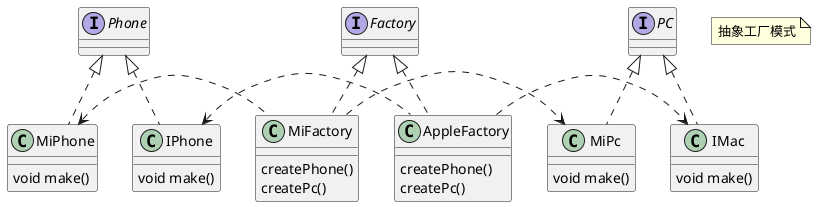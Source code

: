 @startuml
'https://plantuml.com/class-diagram
note as abstractFactory
抽象工厂模式
end note
interface Phone
class MiPhone {
    void make()
}
class IPhone {
    void make()
}
Phone <|.. IPhone
Phone <|.. MiPhone

interface PC
class MiPc {
    void make()
}
class IMac {
    void make()
}
PC <|.. MiPc
PC <|.. IMac

interface Factory
class MiFactory {
    createPhone()
    createPc()
}
class AppleFactory {
    createPhone()
    createPc()
}
Factory <|.. MiFactory
Factory <|.. AppleFactory

MiPhone <..right MiFactory
IPhone <..right AppleFactory
MiPc <..left MiFactory
IMac <..left AppleFactory
@enduml